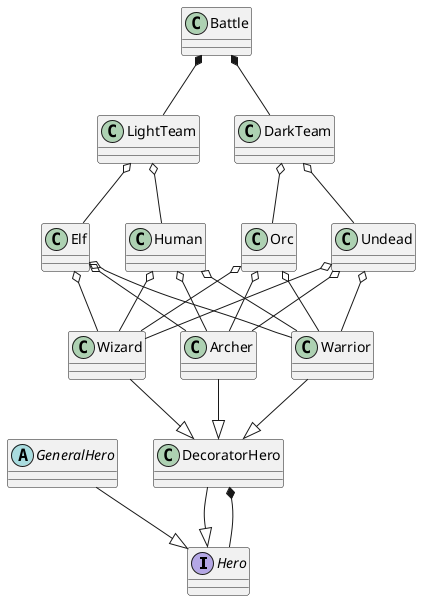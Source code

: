 @startuml
'https://plantuml.com/class-diagram

interface Hero
abstract class GeneralHero
class DecoratorHero
class Wizard
class Archer
class Warrior
class LightTeam
class DarkTeam
class Battle
class Elf
class Human
class Orc
class Undead

GeneralHero --|> Hero
DecoratorHero --|> Hero
DecoratorHero *-- Hero
Wizard --|> DecoratorHero
Archer --|> DecoratorHero
Warrior --|> DecoratorHero
Elf o-- Wizard
Elf o-- Archer
Elf o-- Warrior
Human o-- Wizard
Human o-- Archer
Human o-- Warrior
Orc o-- Wizard
Orc o-- Archer
Orc o-- Warrior
Undead o-- Wizard
Undead o-- Archer
Undead o-- Warrior
LightTeam o-- Elf
LightTeam o-- Human
DarkTeam o-- Orc
DarkTeam o-- Undead
Battle *-- DarkTeam
Battle *-- LightTeam


@enduml